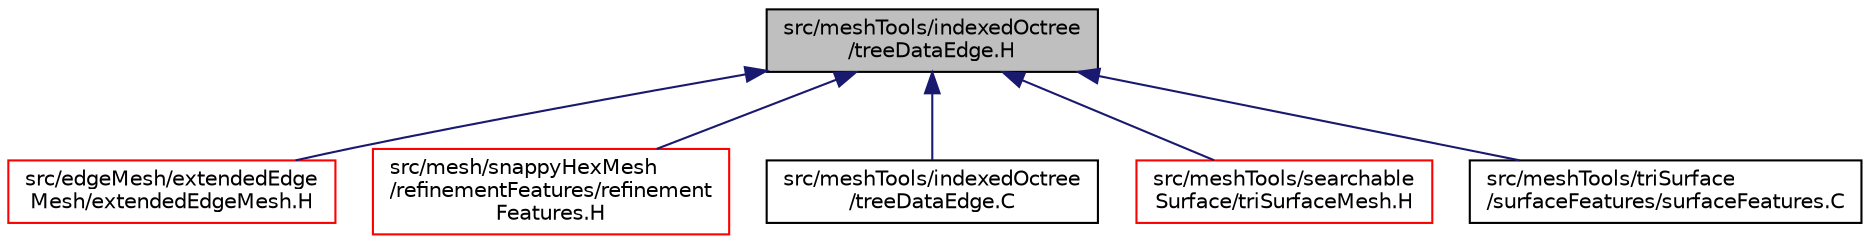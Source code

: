 digraph "src/meshTools/indexedOctree/treeDataEdge.H"
{
  bgcolor="transparent";
  edge [fontname="Helvetica",fontsize="10",labelfontname="Helvetica",labelfontsize="10"];
  node [fontname="Helvetica",fontsize="10",shape=record];
  Node1 [label="src/meshTools/indexedOctree\l/treeDataEdge.H",height=0.2,width=0.4,color="black", fillcolor="grey75", style="filled", fontcolor="black"];
  Node1 -> Node2 [dir="back",color="midnightblue",fontsize="10",style="solid",fontname="Helvetica"];
  Node2 [label="src/edgeMesh/extendedEdge\lMesh/extendedEdgeMesh.H",height=0.2,width=0.4,color="red",URL="$a05104.html"];
  Node1 -> Node3 [dir="back",color="midnightblue",fontsize="10",style="solid",fontname="Helvetica"];
  Node3 [label="src/mesh/snappyHexMesh\l/refinementFeatures/refinement\lFeatures.H",height=0.2,width=0.4,color="red",URL="$a07428.html"];
  Node1 -> Node4 [dir="back",color="midnightblue",fontsize="10",style="solid",fontname="Helvetica"];
  Node4 [label="src/meshTools/indexedOctree\l/treeDataEdge.C",height=0.2,width=0.4,color="black",URL="$a07584.html"];
  Node1 -> Node5 [dir="back",color="midnightblue",fontsize="10",style="solid",fontname="Helvetica"];
  Node5 [label="src/meshTools/searchable\lSurface/triSurfaceMesh.H",height=0.2,width=0.4,color="red",URL="$a07685.html"];
  Node1 -> Node6 [dir="back",color="midnightblue",fontsize="10",style="solid",fontname="Helvetica"];
  Node6 [label="src/meshTools/triSurface\l/surfaceFeatures/surfaceFeatures.C",height=0.2,width=0.4,color="black",URL="$a07808.html"];
}
